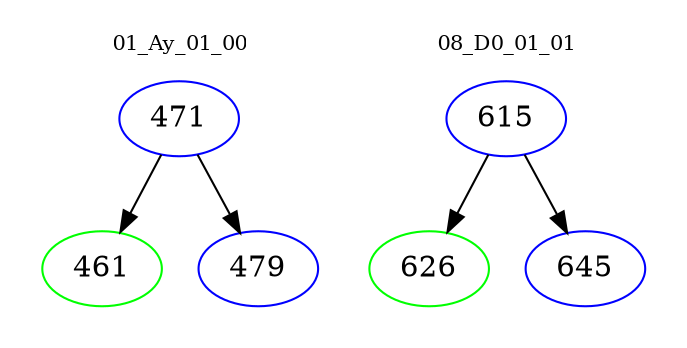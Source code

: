 digraph{
subgraph cluster_0 {
color = white
label = "01_Ay_01_00";
fontsize=10;
T0_471 [label="471", color="blue"]
T0_471 -> T0_461 [color="black"]
T0_461 [label="461", color="green"]
T0_471 -> T0_479 [color="black"]
T0_479 [label="479", color="blue"]
}
subgraph cluster_1 {
color = white
label = "08_D0_01_01";
fontsize=10;
T1_615 [label="615", color="blue"]
T1_615 -> T1_626 [color="black"]
T1_626 [label="626", color="green"]
T1_615 -> T1_645 [color="black"]
T1_645 [label="645", color="blue"]
}
}
